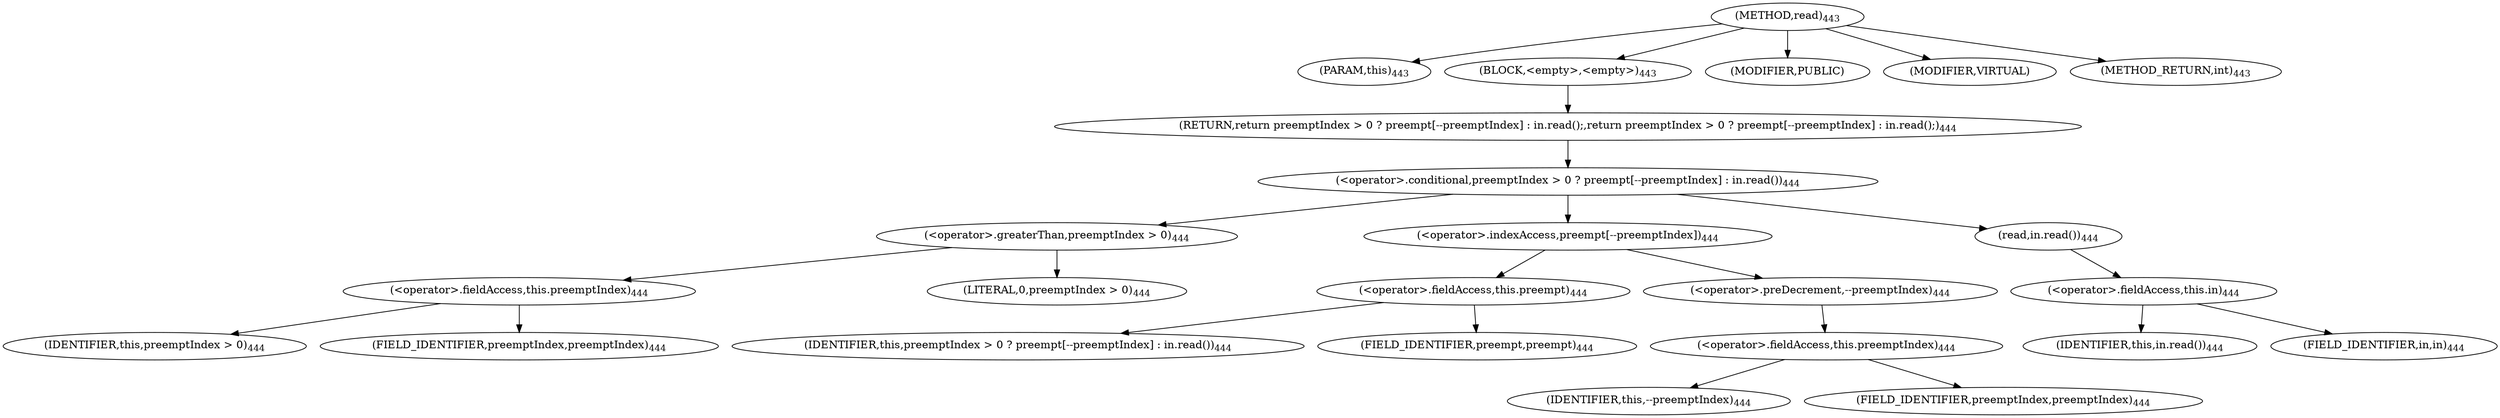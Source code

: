 digraph "read" {  
"867" [label = <(METHOD,read)<SUB>443</SUB>> ]
"868" [label = <(PARAM,this)<SUB>443</SUB>> ]
"869" [label = <(BLOCK,&lt;empty&gt;,&lt;empty&gt;)<SUB>443</SUB>> ]
"870" [label = <(RETURN,return preemptIndex &gt; 0 ? preempt[--preemptIndex] : in.read();,return preemptIndex &gt; 0 ? preempt[--preemptIndex] : in.read();)<SUB>444</SUB>> ]
"871" [label = <(&lt;operator&gt;.conditional,preemptIndex &gt; 0 ? preempt[--preemptIndex] : in.read())<SUB>444</SUB>> ]
"872" [label = <(&lt;operator&gt;.greaterThan,preemptIndex &gt; 0)<SUB>444</SUB>> ]
"873" [label = <(&lt;operator&gt;.fieldAccess,this.preemptIndex)<SUB>444</SUB>> ]
"874" [label = <(IDENTIFIER,this,preemptIndex &gt; 0)<SUB>444</SUB>> ]
"875" [label = <(FIELD_IDENTIFIER,preemptIndex,preemptIndex)<SUB>444</SUB>> ]
"876" [label = <(LITERAL,0,preemptIndex &gt; 0)<SUB>444</SUB>> ]
"877" [label = <(&lt;operator&gt;.indexAccess,preempt[--preemptIndex])<SUB>444</SUB>> ]
"878" [label = <(&lt;operator&gt;.fieldAccess,this.preempt)<SUB>444</SUB>> ]
"879" [label = <(IDENTIFIER,this,preemptIndex &gt; 0 ? preempt[--preemptIndex] : in.read())<SUB>444</SUB>> ]
"880" [label = <(FIELD_IDENTIFIER,preempt,preempt)<SUB>444</SUB>> ]
"881" [label = <(&lt;operator&gt;.preDecrement,--preemptIndex)<SUB>444</SUB>> ]
"882" [label = <(&lt;operator&gt;.fieldAccess,this.preemptIndex)<SUB>444</SUB>> ]
"883" [label = <(IDENTIFIER,this,--preemptIndex)<SUB>444</SUB>> ]
"884" [label = <(FIELD_IDENTIFIER,preemptIndex,preemptIndex)<SUB>444</SUB>> ]
"885" [label = <(read,in.read())<SUB>444</SUB>> ]
"886" [label = <(&lt;operator&gt;.fieldAccess,this.in)<SUB>444</SUB>> ]
"887" [label = <(IDENTIFIER,this,in.read())<SUB>444</SUB>> ]
"888" [label = <(FIELD_IDENTIFIER,in,in)<SUB>444</SUB>> ]
"889" [label = <(MODIFIER,PUBLIC)> ]
"890" [label = <(MODIFIER,VIRTUAL)> ]
"891" [label = <(METHOD_RETURN,int)<SUB>443</SUB>> ]
  "867" -> "868" 
  "867" -> "869" 
  "867" -> "889" 
  "867" -> "890" 
  "867" -> "891" 
  "869" -> "870" 
  "870" -> "871" 
  "871" -> "872" 
  "871" -> "877" 
  "871" -> "885" 
  "872" -> "873" 
  "872" -> "876" 
  "873" -> "874" 
  "873" -> "875" 
  "877" -> "878" 
  "877" -> "881" 
  "878" -> "879" 
  "878" -> "880" 
  "881" -> "882" 
  "882" -> "883" 
  "882" -> "884" 
  "885" -> "886" 
  "886" -> "887" 
  "886" -> "888" 
}
